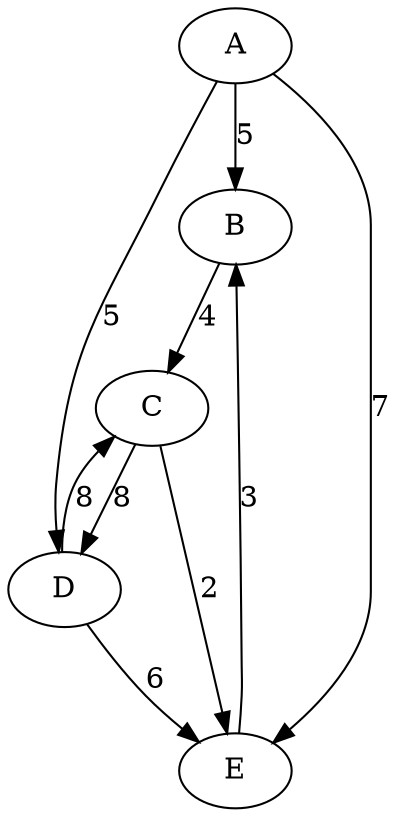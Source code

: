 digraph {
    0 [ label = "A" ]
    1 [ label = "B" ]
    2 [ label = "C" ]
    3 [ label = "D" ]
    4 [ label = "E" ]
    0 -> 1 [ label = "5" ]
    1 -> 2 [ label = "4" ]
    2 -> 3 [ label = "8" ]
    3 -> 2 [ label = "8" ]
    3 -> 4 [ label = "6" ]
    0 -> 3 [ label = "5" ]
    2 -> 4 [ label = "2" ]
    4 -> 1 [ label = "3" ]
    0 -> 4 [ label = "7" ]
}

